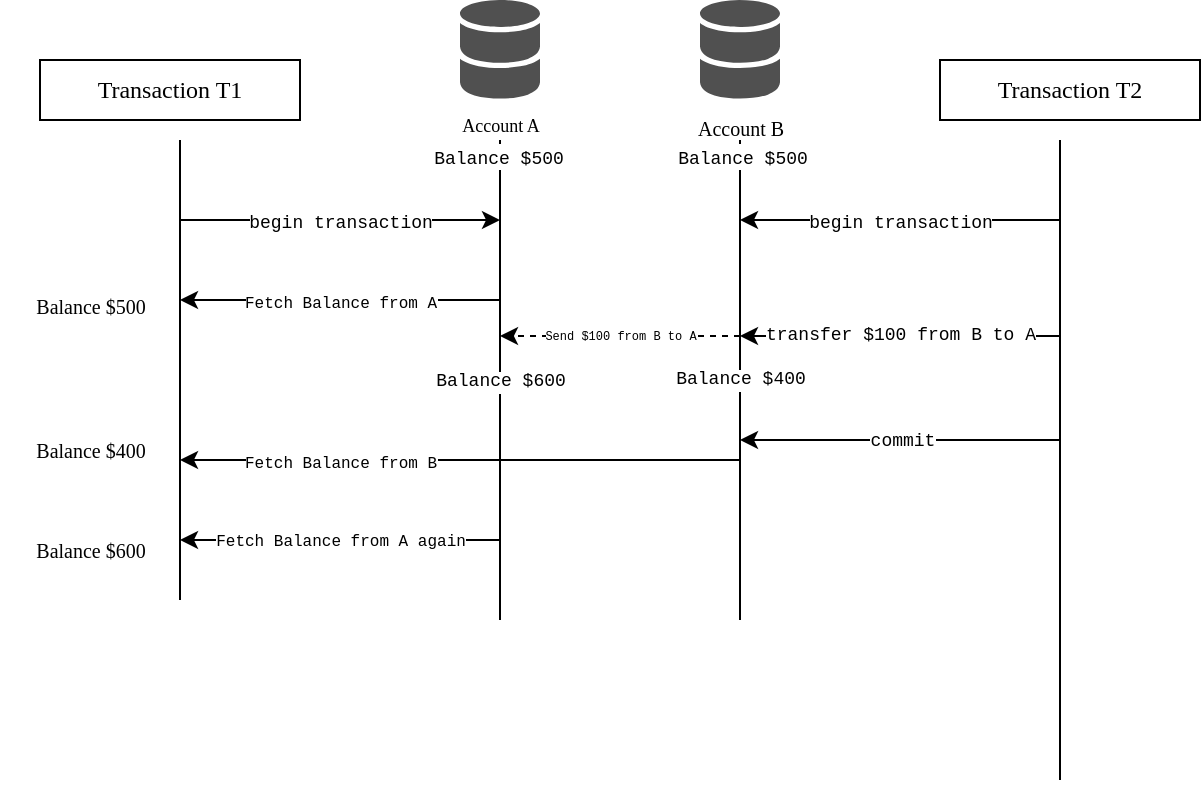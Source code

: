 <mxfile version="25.0.3">
  <diagram name="Page-1" id="4fR8Knwz0PV1LSwJ4ule">
    <mxGraphModel dx="1528" dy="394" grid="1" gridSize="10" guides="1" tooltips="1" connect="1" arrows="1" fold="1" page="1" pageScale="1" pageWidth="850" pageHeight="1100" math="0" shadow="0">
      <root>
        <mxCell id="0" />
        <mxCell id="1" parent="0" />
        <mxCell id="4bO4SZbr5IVygMqHIden-1" value="" style="endArrow=none;html=1;rounded=0;" parent="1" edge="1">
          <mxGeometry width="50" height="50" relative="1" as="geometry">
            <mxPoint x="200" y="520" as="sourcePoint" />
            <mxPoint x="200" y="280" as="targetPoint" />
          </mxGeometry>
        </mxCell>
        <mxCell id="4bO4SZbr5IVygMqHIden-42" value="&lt;font style=&quot;font-size: 9px;&quot; face=&quot;Courier New&quot;&gt;Balance $500&lt;/font&gt;" style="edgeLabel;html=1;align=center;verticalAlign=middle;resizable=0;points=[];" parent="4bO4SZbr5IVygMqHIden-1" vertex="1" connectable="0">
          <mxGeometry x="0.938" y="1" relative="1" as="geometry">
            <mxPoint as="offset" />
          </mxGeometry>
        </mxCell>
        <mxCell id="4bO4SZbr5IVygMqHIden-64" value="Balance $600" style="edgeLabel;html=1;align=center;verticalAlign=middle;resizable=0;points=[];fontFamily=Courier New;fontSize=9;" parent="4bO4SZbr5IVygMqHIden-1" vertex="1" connectable="0">
          <mxGeometry x="0.245" relative="1" as="geometry">
            <mxPoint y="30" as="offset" />
          </mxGeometry>
        </mxCell>
        <mxCell id="4bO4SZbr5IVygMqHIden-5" value="&lt;font style=&quot;font-size: 9px;&quot; face=&quot;Verdana&quot;&gt;Account A&lt;/font&gt;" style="sketch=0;shadow=0;dashed=0;html=1;strokeColor=none;fillColor=#505050;labelPosition=center;verticalLabelPosition=bottom;verticalAlign=top;outlineConnect=0;align=center;shape=mxgraph.office.databases.database_mini_2;fontSize=10;" parent="1" vertex="1">
          <mxGeometry x="180" y="210" width="40" height="50" as="geometry" />
        </mxCell>
        <mxCell id="4bO4SZbr5IVygMqHIden-40" value="" style="endArrow=none;html=1;rounded=0;" parent="1" edge="1">
          <mxGeometry width="50" height="50" relative="1" as="geometry">
            <mxPoint x="320" y="520" as="sourcePoint" />
            <mxPoint x="320" y="280" as="targetPoint" />
          </mxGeometry>
        </mxCell>
        <mxCell id="4bO4SZbr5IVygMqHIden-43" value="&lt;font style=&quot;font-size: 9px;&quot; face=&quot;Courier New&quot;&gt;Balance $500&lt;/font&gt;" style="edgeLabel;html=1;align=center;verticalAlign=middle;resizable=0;points=[];" parent="4bO4SZbr5IVygMqHIden-40" vertex="1" connectable="0">
          <mxGeometry x="0.932" y="-1" relative="1" as="geometry">
            <mxPoint as="offset" />
          </mxGeometry>
        </mxCell>
        <mxCell id="4bO4SZbr5IVygMqHIden-65" value="Balance $400" style="edgeLabel;html=1;align=center;verticalAlign=middle;resizable=0;points=[];fontFamily=Courier New;fontSize=9;" parent="4bO4SZbr5IVygMqHIden-40" vertex="1" connectable="0">
          <mxGeometry x="0.233" relative="1" as="geometry">
            <mxPoint y="28" as="offset" />
          </mxGeometry>
        </mxCell>
        <mxCell id="4bO4SZbr5IVygMqHIden-41" value="&lt;font face=&quot;Verdana&quot; style=&quot;font-size: 10px;&quot;&gt;Account B&lt;/font&gt;" style="sketch=0;shadow=0;dashed=0;html=1;strokeColor=none;fillColor=#505050;labelPosition=center;verticalLabelPosition=bottom;verticalAlign=top;outlineConnect=0;align=center;shape=mxgraph.office.databases.database_mini_2;" parent="1" vertex="1">
          <mxGeometry x="300" y="210" width="40" height="50" as="geometry" />
        </mxCell>
        <mxCell id="4bO4SZbr5IVygMqHIden-44" value="" style="endArrow=none;html=1;rounded=0;" parent="1" edge="1">
          <mxGeometry width="50" height="50" relative="1" as="geometry">
            <mxPoint x="40" y="510" as="sourcePoint" />
            <mxPoint x="40" y="280" as="targetPoint" />
          </mxGeometry>
        </mxCell>
        <mxCell id="4bO4SZbr5IVygMqHIden-45" value="" style="endArrow=none;html=1;rounded=0;" parent="1" edge="1">
          <mxGeometry width="50" height="50" relative="1" as="geometry">
            <mxPoint x="480" y="600" as="sourcePoint" />
            <mxPoint x="480" y="280" as="targetPoint" />
          </mxGeometry>
        </mxCell>
        <mxCell id="4bO4SZbr5IVygMqHIden-47" value="" style="endArrow=classic;html=1;rounded=0;" parent="1" edge="1">
          <mxGeometry width="50" height="50" relative="1" as="geometry">
            <mxPoint x="40" y="320" as="sourcePoint" />
            <mxPoint x="200" y="320" as="targetPoint" />
          </mxGeometry>
        </mxCell>
        <mxCell id="4bO4SZbr5IVygMqHIden-48" value="&lt;font style=&quot;font-size: 9px;&quot; face=&quot;Courier New&quot;&gt;begin transaction&lt;/font&gt;" style="edgeLabel;html=1;align=center;verticalAlign=middle;resizable=0;points=[];" parent="4bO4SZbr5IVygMqHIden-47" vertex="1" connectable="0">
          <mxGeometry relative="1" as="geometry">
            <mxPoint as="offset" />
          </mxGeometry>
        </mxCell>
        <mxCell id="4bO4SZbr5IVygMqHIden-49" value="" style="endArrow=classic;html=1;rounded=0;" parent="1" edge="1">
          <mxGeometry width="50" height="50" relative="1" as="geometry">
            <mxPoint x="200" y="360" as="sourcePoint" />
            <mxPoint x="40" y="360" as="targetPoint" />
          </mxGeometry>
        </mxCell>
        <mxCell id="4bO4SZbr5IVygMqHIden-50" value="&lt;font style=&quot;font-size: 8px;&quot; face=&quot;Courier New&quot;&gt;Fetch Balance from A&lt;br&gt;&lt;/font&gt;" style="edgeLabel;html=1;align=center;verticalAlign=middle;resizable=0;points=[];" parent="4bO4SZbr5IVygMqHIden-49" vertex="1" connectable="0">
          <mxGeometry relative="1" as="geometry">
            <mxPoint as="offset" />
          </mxGeometry>
        </mxCell>
        <mxCell id="4bO4SZbr5IVygMqHIden-51" value="&lt;font style=&quot;font-size: 10px;&quot; face=&quot;Verdana&quot;&gt;Balance $500&lt;/font&gt;" style="text;html=1;align=center;verticalAlign=middle;resizable=0;points=[];autosize=1;strokeColor=none;fillColor=none;" parent="1" vertex="1">
          <mxGeometry x="-50" y="348" width="90" height="30" as="geometry" />
        </mxCell>
        <mxCell id="4bO4SZbr5IVygMqHIden-54" value="" style="endArrow=classic;html=1;rounded=0;" parent="1" edge="1">
          <mxGeometry width="50" height="50" relative="1" as="geometry">
            <mxPoint x="480" y="320" as="sourcePoint" />
            <mxPoint x="320" y="320" as="targetPoint" />
          </mxGeometry>
        </mxCell>
        <mxCell id="4bO4SZbr5IVygMqHIden-55" value="&lt;font style=&quot;font-size: 9px;&quot; face=&quot;Courier New&quot;&gt;begin transaction&lt;/font&gt;" style="edgeLabel;html=1;align=center;verticalAlign=middle;resizable=0;points=[];" parent="4bO4SZbr5IVygMqHIden-54" vertex="1" connectable="0">
          <mxGeometry relative="1" as="geometry">
            <mxPoint as="offset" />
          </mxGeometry>
        </mxCell>
        <mxCell id="4bO4SZbr5IVygMqHIden-56" value="&lt;font face=&quot;Verdana&quot;&gt;Transaction T1&lt;/font&gt;" style="text;align=center;html=1;verticalAlign=middle;whiteSpace=wrap;rounded=0;fillColor=default;strokeColor=default;" parent="1" vertex="1">
          <mxGeometry x="-30" y="240" width="130" height="30" as="geometry" />
        </mxCell>
        <mxCell id="4bO4SZbr5IVygMqHIden-57" value="&lt;font face=&quot;Verdana&quot;&gt;Transaction T2&lt;/font&gt;" style="text;align=center;html=1;verticalAlign=middle;whiteSpace=wrap;rounded=0;fillColor=default;strokeColor=default;" parent="1" vertex="1">
          <mxGeometry x="420" y="240" width="130" height="30" as="geometry" />
        </mxCell>
        <mxCell id="4bO4SZbr5IVygMqHIden-58" value="" style="endArrow=classic;html=1;rounded=0;" parent="1" edge="1">
          <mxGeometry width="50" height="50" relative="1" as="geometry">
            <mxPoint x="480" y="378" as="sourcePoint" />
            <mxPoint x="320" y="378" as="targetPoint" />
          </mxGeometry>
        </mxCell>
        <mxCell id="4bO4SZbr5IVygMqHIden-59" value="transfer $100 from B to A" style="edgeLabel;html=1;align=center;verticalAlign=middle;resizable=0;points=[];fontFamily=Courier New;fontSize=9;" parent="4bO4SZbr5IVygMqHIden-58" vertex="1" connectable="0">
          <mxGeometry relative="1" as="geometry">
            <mxPoint as="offset" />
          </mxGeometry>
        </mxCell>
        <mxCell id="4bO4SZbr5IVygMqHIden-61" value="" style="endArrow=classic;html=1;rounded=0;dashed=1;" parent="1" edge="1">
          <mxGeometry width="50" height="50" relative="1" as="geometry">
            <mxPoint x="320" y="378" as="sourcePoint" />
            <mxPoint x="200" y="378" as="targetPoint" />
          </mxGeometry>
        </mxCell>
        <mxCell id="4bO4SZbr5IVygMqHIden-62" value="Send $100 from B to A" style="edgeLabel;html=1;align=center;verticalAlign=middle;resizable=0;points=[];fontFamily=Courier New;fontSize=6;" parent="4bO4SZbr5IVygMqHIden-61" vertex="1" connectable="0">
          <mxGeometry x="0.002" relative="1" as="geometry">
            <mxPoint as="offset" />
          </mxGeometry>
        </mxCell>
        <mxCell id="4bO4SZbr5IVygMqHIden-68" value="" style="endArrow=classic;html=1;rounded=0;" parent="1" edge="1">
          <mxGeometry width="50" height="50" relative="1" as="geometry">
            <mxPoint x="320" y="440" as="sourcePoint" />
            <mxPoint x="40" y="440" as="targetPoint" />
          </mxGeometry>
        </mxCell>
        <mxCell id="4bO4SZbr5IVygMqHIden-69" value="&lt;font style=&quot;font-size: 8px;&quot; face=&quot;Courier New&quot;&gt;Fetch Balance from B&lt;/font&gt;" style="edgeLabel;html=1;align=center;verticalAlign=middle;resizable=0;points=[];fontSize=10;" parent="4bO4SZbr5IVygMqHIden-68" vertex="1" connectable="0">
          <mxGeometry x="0.602" y="-2" relative="1" as="geometry">
            <mxPoint x="24" y="2" as="offset" />
          </mxGeometry>
        </mxCell>
        <mxCell id="4bO4SZbr5IVygMqHIden-70" value="&lt;font style=&quot;font-size: 10px;&quot; face=&quot;Verdana&quot;&gt;Balance $400&lt;/font&gt;" style="text;html=1;align=center;verticalAlign=middle;resizable=0;points=[];autosize=1;strokeColor=none;fillColor=none;" parent="1" vertex="1">
          <mxGeometry x="-50" y="420" width="90" height="30" as="geometry" />
        </mxCell>
        <mxCell id="2ohPTDW-DqrYTsud0PcT-1" value="" style="endArrow=classic;html=1;rounded=0;fontFamily=Courier New;fontSize=10;" edge="1" parent="1">
          <mxGeometry width="50" height="50" relative="1" as="geometry">
            <mxPoint x="200" y="480" as="sourcePoint" />
            <mxPoint x="40" y="480" as="targetPoint" />
          </mxGeometry>
        </mxCell>
        <mxCell id="2ohPTDW-DqrYTsud0PcT-4" value="&lt;font style=&quot;font-size: 8px;&quot; face=&quot;Courier New&quot;&gt;Fetch Balance from A again&lt;/font&gt;" style="edgeLabel;html=1;align=center;verticalAlign=middle;resizable=0;points=[];" vertex="1" connectable="0" parent="2ohPTDW-DqrYTsud0PcT-1">
          <mxGeometry x="-0.328" y="-1" relative="1" as="geometry">
            <mxPoint x="-26" as="offset" />
          </mxGeometry>
        </mxCell>
        <mxCell id="2ohPTDW-DqrYTsud0PcT-5" value="&lt;font style=&quot;font-size: 10px;&quot; face=&quot;Verdana&quot;&gt;Balance $600&lt;/font&gt;" style="text;html=1;align=center;verticalAlign=middle;resizable=0;points=[];autosize=1;strokeColor=none;fillColor=none;" vertex="1" parent="1">
          <mxGeometry x="-50" y="470" width="90" height="30" as="geometry" />
        </mxCell>
        <mxCell id="2ohPTDW-DqrYTsud0PcT-7" value="" style="endArrow=classic;html=1;rounded=0;" edge="1" parent="1">
          <mxGeometry width="50" height="50" relative="1" as="geometry">
            <mxPoint x="480" y="430" as="sourcePoint" />
            <mxPoint x="320" y="430" as="targetPoint" />
          </mxGeometry>
        </mxCell>
        <mxCell id="2ohPTDW-DqrYTsud0PcT-8" value="&lt;font face=&quot;Courier New&quot; style=&quot;font-size: 9px;&quot;&gt;commit&lt;/font&gt;" style="edgeLabel;html=1;align=center;verticalAlign=middle;resizable=0;points=[];" vertex="1" connectable="0" parent="2ohPTDW-DqrYTsud0PcT-7">
          <mxGeometry x="0.357" y="-1" relative="1" as="geometry">
            <mxPoint x="29" as="offset" />
          </mxGeometry>
        </mxCell>
      </root>
    </mxGraphModel>
  </diagram>
</mxfile>
